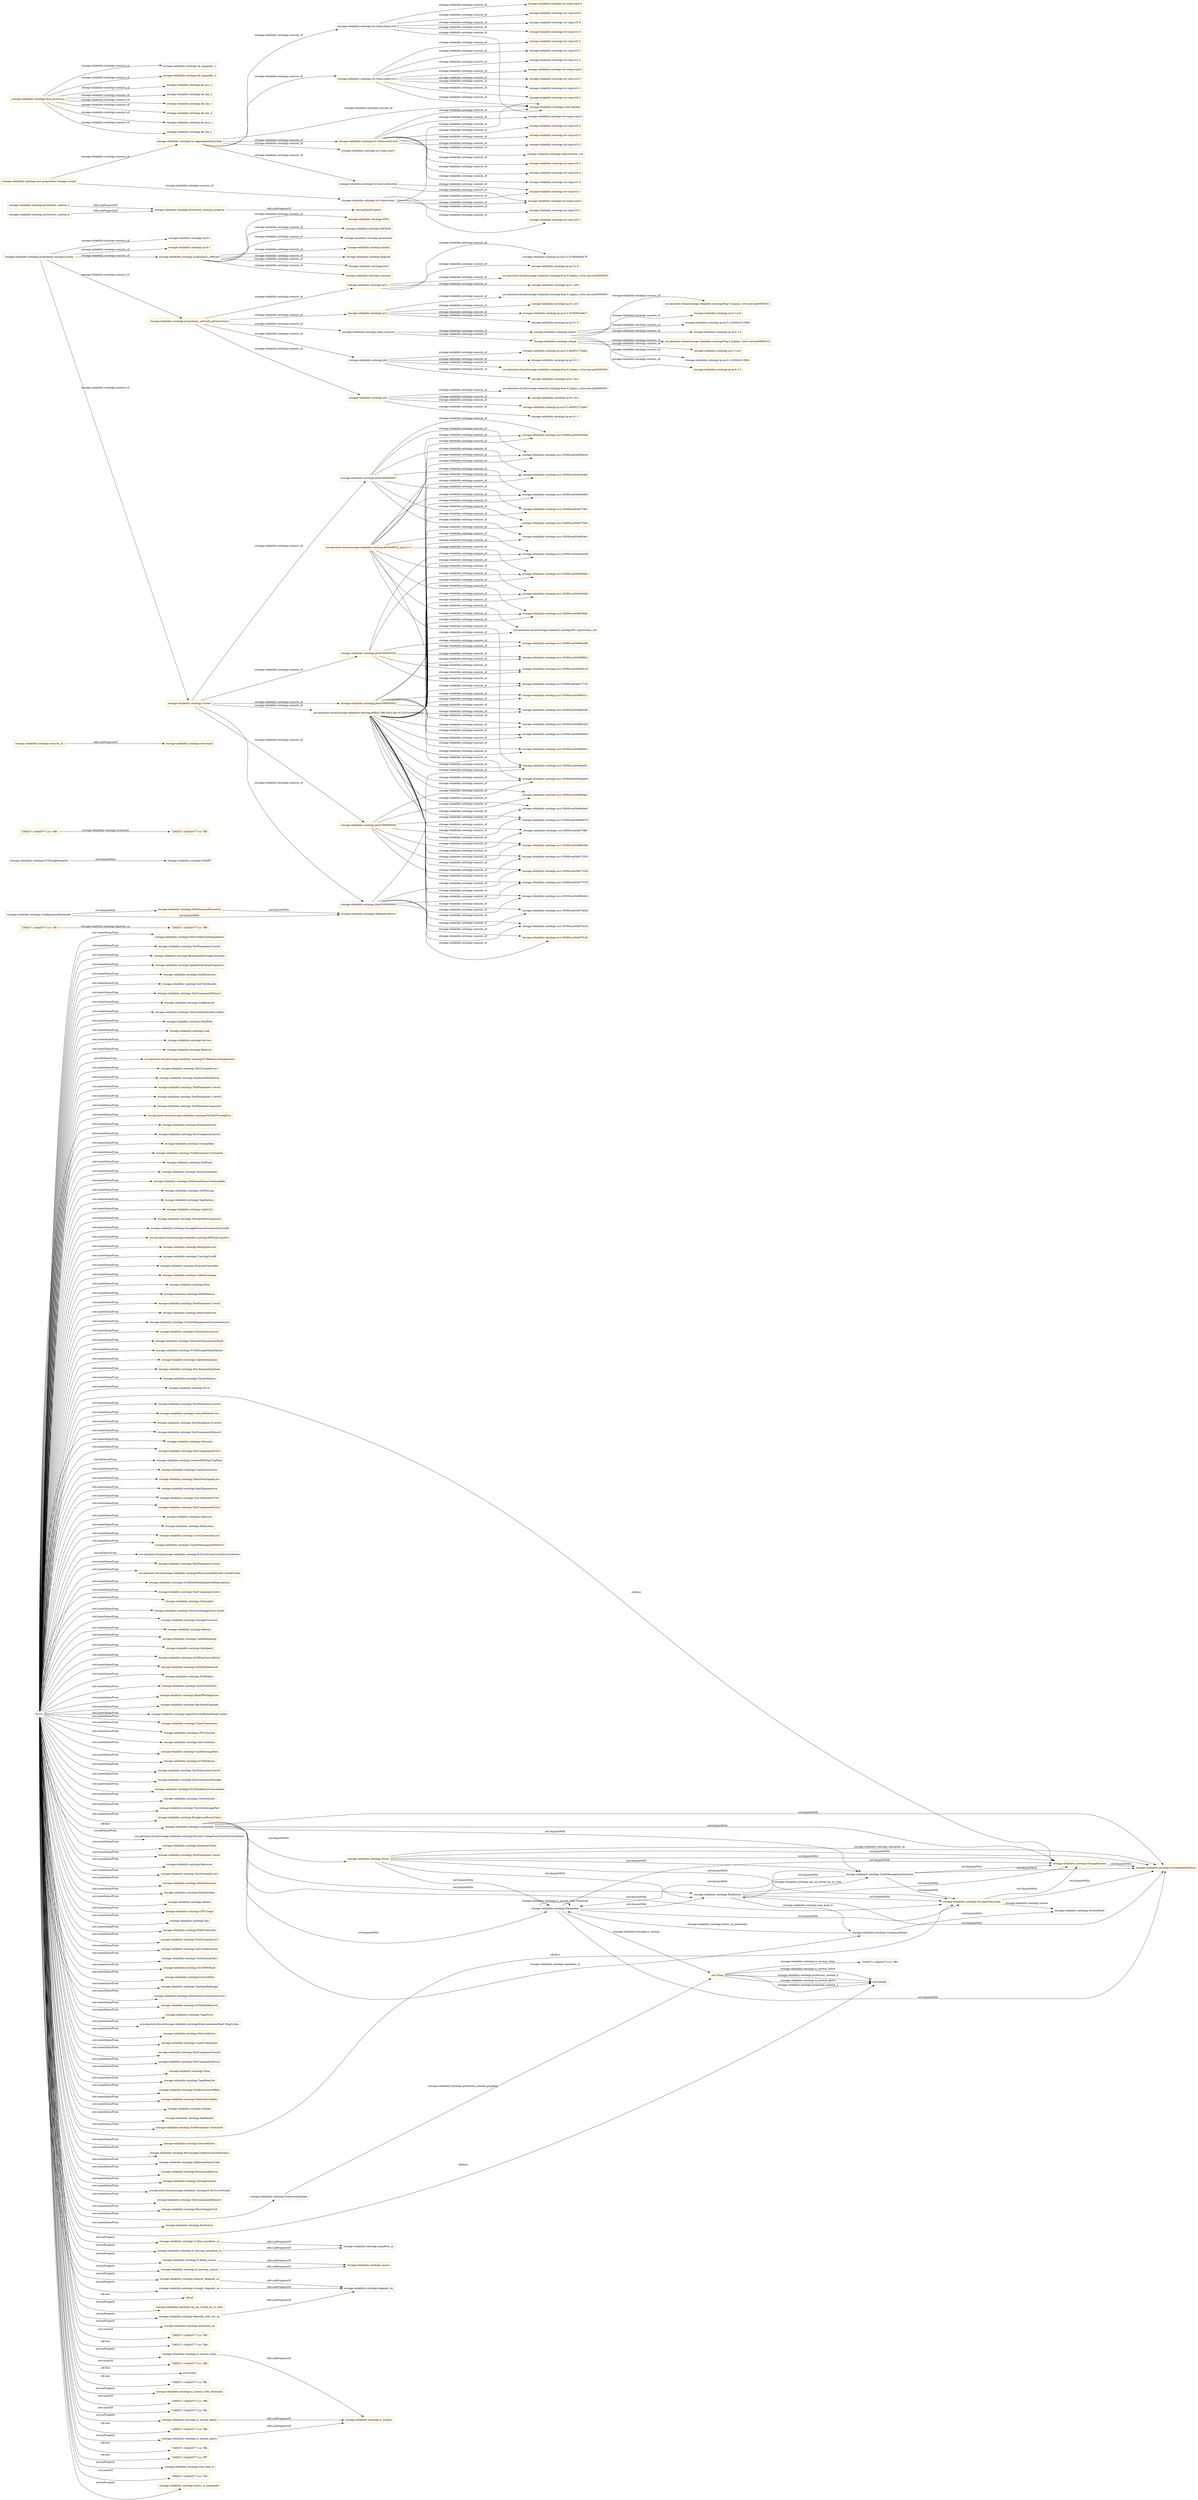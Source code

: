 digraph ar2dtool_diagram { 
rankdir=LR;
size="1501"
node [shape = rectangle, color="orange"]; "storage-reliability-ontology:NetworkDeviceDegradation" "storage-reliability-ontology:TestParameter2-level2" "storage-reliability-ontology:RedundandStorageController" "storage-reliability-ontology:SpindleVibrationFrequency" "storage-reliability-ontology:DiskEnclosure" "storage-reliability-ontology:Self-TestResults" "storage-reliability-ontology:TestComponentFailure1" "storage-reliability-ontology:AckReceived" "storage-reliability-ontology:NetworkInterfaceErrorRate" "storage-reliability-ontology:DataPath" "storage-reliability-ontology:Link" "storage-reliability-ontology:Service" "storage-reliability-ontology:Redriver" "urn:absolute://local/storage-reliability-ontology#1ReferenceTemperature" "storage-reliability-ontology:TestSystemError1" "storage-reliability-ontology:HardwareRAIDArray" "storage-reliability-ontology:TestParameter1-level3" "storage-reliability-ontology:TestParameter11-level3" "storage-reliability-ontology:TestRandomComponent" "729f2071:16da507711e:-7ffc" "urn:absolute://local/storage-reliability-ontology#4TotalTCorAlgProc" "storage-reliability-ontology:EthernetSwitch" "storage-reliability-ontology:TestComponent-level2" "storage-reliability-ontology:StoragePool" "storage-reliability-ontology:SystemFault" "storage-reliability-ontology:TestParameter2-threshold" "storage-reliability-ontology:EndPoint" "storage-reliability-ontology:TestSystemFail2" "storage-reliability-ontology:AdditionalSenseCodeQualifier" "storage-reliability-ontology:SASPhyLog" "storage-reliability-ontology:TapeFailure" "storage-reliability-ontology:PerformanceParameter" "storage-reliability-ontology:LinkIsUp" "storage-reliability-ontology:TestAnotherComponent" "storage-reliability-ontology:StorageProcessorConnectionCutoff" "urn:absolute://local/storage-reliability-ontology#6TotalUncorErr" "storage-reliability-ontology:BackupService" "storage-reliability-ontology:UserAppCutoff" "storage-reliability-ontology:EthernetController" "storage-reliability-ontology:CableExchange" "storage-reliability-ontology:Disk" "storage-reliability-ontology:HDDWearout" "storage-reliability-ontology:TestParameter1-level2" "storage-reliability-ontology:ConfigurationParameter" "storage-reliability-ontology:NetworkDevice" "storage-reliability-ontology:ClusterManagementConnectionLoss" "storage-reliability-ontology:ClusterQuorumLoss" "storage-reliability-ontology:SMART" "storage-reliability-ontology:NetworkTransmissionFault" "storage-reliability-ontology:SCSIStorageMediaFailure" "storage-reliability-ontology:CableAttenuation" "storage-reliability-ontology:Non-RespondingState" "729f2071:16da507711e:-7ff9" "storage-reliability-ontology:ClusterFailure" "storage-reliability-ontology:Error" "storage-reliability-ontology:Component" "storage-reliability-ontology:Parameter" "storage-reliability-ontology:TestParameter2-level3" "storage-reliability-ontology:ControlPathService" "storage-reliability-ontology:TestParameter22-level3" "storage-reliability-ontology:TestComponentFailure2" "storage-reliability-ontology:Network" "storage-reliability-ontology:TestComponentError3" "storage-reliability-ontology:RiskFactor" "storage-reliability-ontology:VendorHDATmpTripPoint" "storage-reliability-ontology:ConnectivityLoss" "storage-reliability-ontology:HeartbeatSignalLoss" "storage-reliability-ontology:MaxTemperature" "storage-reliability-ontology:Non-MediumErrCnt" "storage-reliability-ontology:TestComponentError2" "storage-reliability-ontology:DataLoss" "storage-reliability-ontology:FileSystem" "storage-reliability-ontology:UserConnectionLost" "storage-reliability-ontology:ClusterManagementFailure" "urn:absolute://local/storage-reliability-ontology#3CycleCountOverDeviceLifetime" "storage-reliability-ontology:TestParameter2-level1" "urn:absolute://local/storage-reliability-ontology#6AccumulatedLoad-UnloadCycles" "729f2071:16da507711e:-7ff6" "storage-reliability-ontology:SCSIDiskMediaExpectedDegradation" "storage-reliability-ontology:TestComponent-level1" "storage-reliability-ontology:Vulnurable" "storage-reliability-ontology:TestSystemAggrError-level2" "storage-reliability-ontology:SystemHealthStatus" "storage-reliability-ontology:StorageProcessor" "storage-reliability-ontology:Battery" "storage-reliability-ontology:CableReseating" "storage-reliability-ontology:FanSpeed" "storage-reliability-ontology:SCSIDiskControlError" "storage-reliability-ontology:DataPathNetwork" "storage-reliability-ontology:PCIeFabric" "storage-reliability-ontology:SCSILogParameter" "storage-reliability-ontology:TestSystemFail1" "storage-reliability-ontology:RateOfPackageLoss" "storage-reliability-ontology:HardwareUpgrade" "storage-reliability-ontology:InputNetworkPacketDropCounter" "storage-reliability-ontology:ClientConnection" "storage-reliability-ontology:CPUOverload" "storage-reliability-ontology:ServiceStatus" "storage-reliability-ontology:CacheStoragePool" "storage-reliability-ontology:SCSIDiskLoss" "storage-reliability-ontology:TestSubsystem2-level1" "storage-reliability-ontology:DirectAttachedStorage" "storage-reliability-ontology:SCSIDiskSectorUnavailable" "storage-reliability-ontology:ClusterEntity" "storage-reliability-ontology:TestSystemAggrFail" "storage-reliability-ontology:BackgroundScanStatus" "storage-reliability-ontology:StorageSubsystem" "urn:absolute://local/storage-reliability-ontology#5Load-UnloadCountOverDeviceLifetime" "storage-reliability-ontology:DeadmanTimer" "storage-reliability-ontology:TestParameter1-level1" "storage-reliability-ontology:Resource" "729f2071:16da507711e:-7ff3" "storage-reliability-ontology:TestSystemError3" "storage-reliability-ontology:DiskSubsystem" "storage-reliability-ontology:DASInterface" "storage-reliability-ontology:Health" "storage-reliability-ontology:CPUUsage" "storage-reliability-ontology:Fan" "storage-reliability-ontology:RAIDController" "storage-reliability-ontology:TestSystemError2" "storage-reliability-ontology:NetworkInterface" "storage-reliability-ontology:TestSystemFail3" "storage-reliability-ontology:SCSIPHYFault" "storage-reliability-ontology:ControlPath" "storage-reliability-ontology:TopologyRedesign" "storage-reliability-ontology:IntermittentConnectivityLoss" "storage-reliability-ontology:SCSIDiskWearOut" "storage-reliability-ontology:TapeDrive" "urn:absolute://local/storage-reliability-ontology#4AccumulatedStart-StopCycles" "storage-reliability-ontology:ReliabilityFactor" "storage-reliability-ontology:NetworkDown" "storage-reliability-ontology:CacheComponent" "storage-reliability-ontology:TestComponent-level3" "storage-reliability-ontology:TestComponentError1" "storage-reliability-ontology:Fatal" "storage-reliability-ontology:TapeWearOut" "storage-reliability-ontology:DiskEnclosureOffline" "storage-reliability-ontology:DataVulnurability" "storage-reliability-ontology:Volume" "storage-reliability-ontology:BadHealth" "storage-reliability-ontology:FaultManagementSolution" "storage-reliability-ontology:Event" "storage-reliability-ontology:TestParameter1-threshold" "storage-reliability-ontology:ProtectionScheme" "storage-reliability-ontology:ServiceEntity" "storage-reliability-ontology:PercentageUsedEnduranceIndicator" "storage-reliability-ontology:ComponentFault" "storage-reliability-ontology:AdditionalSenseCode" "storage-reliability-ontology:ProcessingDevice" "storage-reliability-ontology:StorageVolume" "urn:absolute://local/storage-reliability-ontology#1ErrCorwPosDel" "storage-reliability-ontology:TestComponentFailure3" "storage-reliability-ontology:PowerSupplyUnit" "storage-reliability-ontology:StorageSystem" "storage-reliability-ontology:FanFailure" ; /*classes style*/
	"storage-reliability-ontology:if_warning_causes" -> "storage-reliability-ontology:causes" [ label = "rdfs:subPropertyOf" ];
	"storage-reliability-ontology:consists_of" -> "storage-reliability-ontology:structural" [ label = "rdfs:subPropertyOf" ];
	"storage-reliability-ontology:jbod1000000003" -> "storage-reliability-ontology:scsi-35000cca03e98551c" [ label = "storage-reliability-ontology:consists_of" ];
	"storage-reliability-ontology:jbod1000000003" -> "storage-reliability-ontology:scsi-35000cca03e981a20" [ label = "storage-reliability-ontology:consists_of" ];
	"storage-reliability-ontology:jbod1000000003" -> "storage-reliability-ontology:scsi-35000cca03e966c48" [ label = "storage-reliability-ontology:consists_of" ];
	"storage-reliability-ontology:jbod1000000003" -> "storage-reliability-ontology:scsi-35000cca03e966940" [ label = "storage-reliability-ontology:consists_of" ];
	"storage-reliability-ontology:jbod1000000003" -> "storage-reliability-ontology:scsi-35000cca03e96692c" [ label = "storage-reliability-ontology:consists_of" ];
	"storage-reliability-ontology:jbod1000000003" -> "storage-reliability-ontology:scsi-35000cca03e959ef4" [ label = "storage-reliability-ontology:consists_of" ];
	"storage-reliability-ontology:jbod1000000003" -> "storage-reliability-ontology:scsi-35000cca03e94a5d0" [ label = "storage-reliability-ontology:consists_of" ];
	"storage-reliability-ontology:if_warning_manifests_in" -> "storage-reliability-ontology:manifests_in" [ label = "rdfs:subPropertyOf" ];
	"storage-reliability-ontology:rdma_network" -> "storage-reliability-ontology:rdma1" [ label = "storage-reliability-ontology:consists_of" ];
	"storage-reliability-ontology:rdma_network" -> "storage-reliability-ontology:rdma0" [ label = "storage-reliability-ontology:consists_of" ];
	"storage-reliability-ontology:Event" -> "storage-reliability-ontology:SystemHealthStatus" [ label = "owl:disjointWith" ];
	"storage-reliability-ontology:Event" -> "storage-reliability-ontology:StorageSystem" [ label = "owl:disjointWith" ];
	"storage-reliability-ontology:Event" -> "storage-reliability-ontology:StorageSubsystem" [ label = "owl:disjointWith" ];
	"storage-reliability-ontology:Event" -> "storage-reliability-ontology:RiskFactor" [ label = "owl:disjointWith" ];
	"storage-reliability-ontology:Event" -> "storage-reliability-ontology:Parameter" [ label = "owl:disjointWith" ];
	"storage-reliability-ontology:Event" -> "storage-reliability-ontology:FaultManagementSolution" [ label = "owl:disjointWith" ];
	"storage-reliability-ontology:protection_scheme_n" -> "storage-reliability-ontology:protection_scheme_property" [ label = "rdfs:subPropertyOf" ];
	"storage-reliability-ontology:strongly_depends_on" -> "storage-reliability-ontology:depends_on" [ label = "rdfs:subPropertyOf" ];
	"storage-reliability-ontology:is_normal_above" -> "storage-reliability-ontology:is_normal" [ label = "rdfs:subPropertyOf" ];
	"storage-reliability-ontology:Component" -> "storage-reliability-ontology:FaultManagementSolution" [ label = "owl:disjointWith" ];
	"storage-reliability-ontology:Component" -> "storage-reliability-ontology:RiskFactor" [ label = "owl:disjointWith" ];
	"storage-reliability-ontology:Component" -> "storage-reliability-ontology:Event" [ label = "owl:disjointWith" ];
	"storage-reliability-ontology:Component" -> "storage-reliability-ontology:StorageSystem" [ label = "owl:disjointWith" ];
	"storage-reliability-ontology:Component" -> "storage-reliability-ontology:Parameter" [ label = "owl:disjointWith" ];
	"storage-reliability-ontology:Component" -> "storage-reliability-ontology:StorageSubsystem" [ label = "owl:disjointWith" ];
	"storage-reliability-ontology:Component" -> "storage-reliability-ontology:SystemHealthStatus" [ label = "owl:disjointWith" ];
	"storage-reliability-ontology:tst-Subsystem2-lvl1-1" -> "storage-reliability-ontology:tst-cmp-lvl2-3" [ label = "storage-reliability-ontology:consists_of" ];
	"storage-reliability-ontology:tst-Subsystem2-lvl1-1" -> "storage-reliability-ontology:tst-cmp-lvl3-2" [ label = "storage-reliability-ontology:consists_of" ];
	"storage-reliability-ontology:tst-Subsystem2-lvl1-1" -> "storage-reliability-ontology:tst-cmp-lvl1-2" [ label = "storage-reliability-ontology:consists_of" ];
	"storage-reliability-ontology:tst-Subsystem2-lvl1-1" -> "storage-reliability-ontology:tst-comp-rand-3" [ label = "storage-reliability-ontology:consists_of" ];
	"storage-reliability-ontology:tst-Subsystem2-lvl1-1" -> "storage-reliability-ontology:tst-cmp-lvl3-3" [ label = "storage-reliability-ontology:consists_of" ];
	"storage-reliability-ontology:tst-Subsystem2-lvl1-1" -> "storage-reliability-ontology:tst-cmp-lvl1-3" [ label = "storage-reliability-ontology:consists_of" ];
	"storage-reliability-ontology:tst-Subsystem2-lvl1-1" -> "storage-reliability-ontology:smth-random" [ label = "storage-reliability-ontology:consists_of" ];
	"storage-reliability-ontology:tst-Subsystem2-lvl1-1" -> "storage-reliability-ontology:tst-cmp-lvl2-2" [ label = "storage-reliability-ontology:consists_of" ];
	"storage-reliability-ontology:jbod1000000002" -> "storage-reliability-ontology:scsi-35000cca03e98565c" [ label = "storage-reliability-ontology:consists_of" ];
	"storage-reliability-ontology:jbod1000000002" -> "storage-reliability-ontology:scsi-35000cca03e9852b8" [ label = "storage-reliability-ontology:consists_of" ];
	"storage-reliability-ontology:jbod1000000002" -> "storage-reliability-ontology:scsi-35000cca03e983a18" [ label = "storage-reliability-ontology:consists_of" ];
	"storage-reliability-ontology:jbod1000000002" -> "storage-reliability-ontology:scsi-35000cca03e977730" [ label = "storage-reliability-ontology:consists_of" ];
	"storage-reliability-ontology:jbod1000000002" -> "storage-reliability-ontology:scsi-35000cca03e94a5d8" [ label = "storage-reliability-ontology:consists_of" ];
	"storage-reliability-ontology:jbod1000000002" -> "storage-reliability-ontology:scsi-35000cca03e900860" [ label = "storage-reliability-ontology:consists_of" ];
	"storage-reliability-ontology:StorageSystem" -> "storage-reliability-ontology:SystemHealthStatus" [ label = "owl:disjointWith" ];
	"storage-reliability-ontology:if_fatal_manifests_in" -> "storage-reliability-ontology:manifests_in" [ label = "rdfs:subPropertyOf" ];
	"storage-reliability-ontology:majorly_depends_on" -> "storage-reliability-ontology:depends_on" [ label = "rdfs:subPropertyOf" ];
	"storage-reliability-ontology:Parameter" -> "storage-reliability-ontology:SystemHealthStatus" [ label = "owl:disjointWith" ];
	"storage-reliability-ontology:Parameter" -> "storage-reliability-ontology:StorageSystem" [ label = "owl:disjointWith" ];
	"storage-reliability-ontology:Parameter" -> "storage-reliability-ontology:StorageSubsystem" [ label = "owl:disjointWith" ];
	"storage-reliability-ontology:Parameter" -> "storage-reliability-ontology:RiskFactor" [ label = "owl:disjointWith" ];
	"storage-reliability-ontology:StorageSubsystem" -> "storage-reliability-ontology:SystemHealthStatus" [ label = "owl:disjointWith" ];
	"storage-reliability-ontology:StorageSubsystem" -> "storage-reliability-ontology:StorageSystem" [ label = "owl:disjointWith" ];
	"storage-reliability-ontology:p02" -> "urn:absolute://local/storage-reliability-ontology#sp-0-2/qemu_virtio-net-pci0000000f" [ label = "storage-reliability-ontology:consists_of" ];
	"storage-reliability-ontology:p02" -> "storage-reliability-ontology:sp-0-1-ec2" [ label = "storage-reliability-ontology:consists_of" ];
	"storage-reliability-ontology:p02" -> "storage-reliability-ontology:ip-sp-0-2-a6d052732ab4" [ label = "storage-reliability-ontology:consists_of" ];
	"storage-reliability-ontology:p02" -> "storage-reliability-ontology:ip-sp-0-1-2" [ label = "storage-reliability-ontology:consists_of" ];
	"storage-reliability-ontology:jbod1000000001" -> "storage-reliability-ontology:scsi-35000cca03e983abc" [ label = "storage-reliability-ontology:consists_of" ];
	"storage-reliability-ontology:jbod1000000001" -> "storage-reliability-ontology:scsi-35000cca03e9776fc" [ label = "storage-reliability-ontology:consists_of" ];
	"storage-reliability-ontology:jbod1000000001" -> "storage-reliability-ontology:scsi-35000cca03e9776e0" [ label = "storage-reliability-ontology:consists_of" ];
	"storage-reliability-ontology:jbod1000000001" -> "storage-reliability-ontology:scsi-35000cca03e95bb54" [ label = "storage-reliability-ontology:consists_of" ];
	"storage-reliability-ontology:jbod1000000001" -> "storage-reliability-ontology:scsi-35000cca03e94a4f0" [ label = "storage-reliability-ontology:consists_of" ];
	"storage-reliability-ontology:jbod1000000001" -> "storage-reliability-ontology:scsi-35000cca03e938d00" [ label = "storage-reliability-ontology:consists_of" ];
	"storage-reliability-ontology:jbod1000000001" -> "storage-reliability-ontology:scsi-35000cca03e925b94" [ label = "storage-reliability-ontology:consists_of" ];
	"storage-reliability-ontology:depends_with_ecc_on" -> "storage-reliability-ontology:depends_on" [ label = "rdfs:subPropertyOf" ];
	"storage-reliability-ontology:tst-rand-subsystem" -> "storage-reliability-ontology:tst-comp-rand-2" [ label = "storage-reliability-ontology:consists_of" ];
	"storage-reliability-ontology:tst-rand-subsystem" -> "storage-reliability-ontology:tst-cmp-lvl1-1" [ label = "storage-reliability-ontology:consists_of" ];
	"storage-reliability-ontology:rdma1" -> "urn:absolute://local/storage-reliability-ontology#sp-0-2/qemu_virtio-net-pci00000011" [ label = "storage-reliability-ontology:consists_of" ];
	"storage-reliability-ontology:rdma1" -> "storage-reliability-ontology:sp-0-1-ec4" [ label = "storage-reliability-ontology:consists_of" ];
	"storage-reliability-ontology:rdma1" -> "storage-reliability-ontology:ip-sp-0-2-42054c31268d" [ label = "storage-reliability-ontology:consists_of" ];
	"storage-reliability-ontology:rdma1" -> "storage-reliability-ontology:ip-sp-0-1-4" [ label = "storage-reliability-ontology:consists_of" ];
	"storage-reliability-ontology:tst-AggregateSubsystem" -> "storage-reliability-ontology:tst-rand-subsystem" [ label = "storage-reliability-ontology:consists_of" ];
	"storage-reliability-ontology:tst-AggregateSubsystem" -> "storage-reliability-ontology:tst-comp-rand-1" [ label = "storage-reliability-ontology:consists_of" ];
	"storage-reliability-ontology:tst-AggregateSubsystem" -> "storage-reliability-ontology:tst-Subsystem2-lvl2" [ label = "storage-reliability-ontology:consists_of" ];
	"storage-reliability-ontology:tst-AggregateSubsystem" -> "storage-reliability-ontology:tst-Subsystem2-lvl1-2" [ label = "storage-reliability-ontology:consists_of" ];
	"storage-reliability-ontology:tst-AggregateSubsystem" -> "storage-reliability-ontology:tst-Subsystem2-lvl1-1" [ label = "storage-reliability-ontology:consists_of" ];
	"storage-reliability-ontology:tst-AggregateSubsystem" -> "storage-reliability-ontology:smth-random" [ label = "storage-reliability-ontology:consists_of" ];
	"storage-reliability-ontology:tst-Subsystem1" -> "storage-reliability-ontology:tst-comp-rand-2" [ label = "storage-reliability-ontology:consists_of" ];
	"storage-reliability-ontology:tst-Subsystem1" -> "storage-reliability-ontology:tst-cmp-lvl3-1" [ label = "storage-reliability-ontology:consists_of" ];
	"storage-reliability-ontology:tst-Subsystem1" -> "storage-reliability-ontology:tst-cmp-lvl2-1" [ label = "storage-reliability-ontology:consists_of" ];
	"storage-reliability-ontology:tst-Subsystem1" -> "storage-reliability-ontology:tst-cmp-lvl1-1" [ label = "storage-reliability-ontology:consists_of" ];
	"storage-reliability-ontology:tst-Subsystem1" -> "storage-reliability-ontology:smth-random" [ label = "storage-reliability-ontology:consists_of" ];
	"storage-reliability-ontology:p01" -> "urn:absolute://local/storage-reliability-ontology#sp-0-2/qemu_virtio-net-pci00000001" [ label = "storage-reliability-ontology:consists_of" ];
	"storage-reliability-ontology:p01" -> "storage-reliability-ontology:sp-0-1-ec1" [ label = "storage-reliability-ontology:consists_of" ];
	"storage-reliability-ontology:p01" -> "storage-reliability-ontology:ip-sp-0-2-a6d052732ab3" [ label = "storage-reliability-ontology:consists_of" ];
	"storage-reliability-ontology:p01" -> "storage-reliability-ontology:ip-sp-0-1-1" [ label = "storage-reliability-ontology:consists_of" ];
	"storage-reliability-ontology:SCSILogParameter" -> "storage-reliability-ontology:SMART" [ label = "owl:disjointWith" ];
	"storage-reliability-ontology:PerformanceParameter" -> "storage-reliability-ontology:ReliabilityFactor" [ label = "owl:disjointWith" ];
	"storage-reliability-ontology:RiskFactor" -> "storage-reliability-ontology:SystemHealthStatus" [ label = "owl:disjointWith" ];
	"storage-reliability-ontology:RiskFactor" -> "storage-reliability-ontology:StorageSystem" [ label = "owl:disjointWith" ];
	"storage-reliability-ontology:RiskFactor" -> "storage-reliability-ontology:StorageSubsystem" [ label = "owl:disjointWith" ];
	"NULL" -> "storage-reliability-ontology:TestAnotherComponent" [ label = "owl:someValuesFrom" ];
	"NULL" -> "storage-reliability-ontology:ClusterManagementFailure" [ label = "owl:someValuesFrom" ];
	"NULL" -> "urn:absolute://local/storage-reliability-ontology#4AccumulatedStart-StopCycles" [ label = "owl:someValuesFrom" ];
	"NULL" -> "urn:absolute://local/storage-reliability-ontology#1ReferenceTemperature" [ label = "owl:allValuesFrom" ];
	"NULL" -> "storage-reliability-ontology:Non-MediumErrCnt" [ label = "owl:someValuesFrom" ];
	"NULL" -> "storage-reliability-ontology:Service" [ label = "owl:someValuesFrom" ];
	"NULL" -> "rdf:nil" [ label = "rdf:rest" ];
	"NULL" -> "storage-reliability-ontology:TapeFailure" [ label = "owl:someValuesFrom" ];
	"NULL" -> "storage-reliability-ontology:ServiceStatus" [ label = "owl:someValuesFrom" ];
	"NULL" -> "storage-reliability-ontology:NetworkDeviceDegradation" [ label = "owl:someValuesFrom" ];
	"NULL" -> "storage-reliability-ontology:TestSystemError3" [ label = "owl:someValuesFrom" ];
	"NULL" -> "storage-reliability-ontology:FileSystem" [ label = "owl:someValuesFrom" ];
	"NULL" -> "storage-reliability-ontology:SCSIDiskWearOut" [ label = "owl:someValuesFrom" ];
	"NULL" -> "storage-reliability-ontology:can_be_solved_by_or_with" [ label = "owl:onProperty" ];
	"NULL" -> "storage-reliability-ontology:TestParameter1-level1" [ label = "owl:someValuesFrom" ];
	"NULL" -> "storage-reliability-ontology:is_normal_above" [ label = "owl:onProperty" ];
	"NULL" -> "storage-reliability-ontology:strongly_depends_on" [ label = "owl:onProperty" ];
	"NULL" -> "storage-reliability-ontology:RateOfPackageLoss" [ label = "owl:someValuesFrom" ];
	"NULL" -> "storage-reliability-ontology:TestComponentFailure3" [ label = "owl:someValuesFrom" ];
	"NULL" -> "storage-reliability-ontology:TapeWearOut" [ label = "owl:someValuesFrom" ];
	"NULL" -> "storage-reliability-ontology:TestParameter1-threshold" [ label = "owl:someValuesFrom" ];
	"NULL" -> "storage-reliability-ontology:TopologyRedesign" [ label = "owl:someValuesFrom" ];
	"NULL" -> "storage-reliability-ontology:FanSpeed" [ label = "owl:someValuesFrom" ];
	"NULL" -> "storage-reliability-ontology:DataPath" [ label = "owl:someValuesFrom" ];
	"NULL" -> "storage-reliability-ontology:DataVulnurability" [ label = "owl:someValuesFrom" ];
	"NULL" -> "storage-reliability-ontology:CPUOverload" [ label = "owl:someValuesFrom" ];
	"NULL" -> "storage-reliability-ontology:ClusterManagementConnectionLoss" [ label = "owl:someValuesFrom" ];
	"NULL" -> "storage-reliability-ontology:StorageProcessorConnectionCutoff" [ label = "owl:someValuesFrom" ];
	"NULL" -> "storage-reliability-ontology:StorageProcessor" [ label = "owl:someValuesFrom" ];
	"NULL" -> "storage-reliability-ontology:EthernetSwitch" [ label = "owl:someValuesFrom" ];
	"NULL" -> "storage-reliability-ontology:ProtectionScheme" [ label = "owl:someValuesFrom" ];
	"NULL" -> "storage-reliability-ontology:Volume" [ label = "owl:someValuesFrom" ];
	"NULL" -> "storage-reliability-ontology:TestParameter1-level3" [ label = "owl:someValuesFrom" ];
	"NULL" -> "storage-reliability-ontology:CPUUsage" [ label = "owl:someValuesFrom" ];
	"NULL" -> "storage-reliability-ontology:TestComponentError2" [ label = "owl:someValuesFrom" ];
	"NULL" -> "storage-reliability-ontology:Resource" [ label = "owl:someValuesFrom" ];
	"NULL" -> "storage-reliability-ontology:Disk" [ label = "owl:someValuesFrom" ];
	"NULL" -> "storage-reliability-ontology:is_normal_below" [ label = "owl:onProperty" ];
	"NULL" -> "storage-reliability-ontology:Self-TestResults" [ label = "owl:someValuesFrom" ];
	"NULL" -> "storage-reliability-ontology:Fan" [ label = "owl:someValuesFrom" ];
	"NULL" -> "storage-reliability-ontology:CableExchange" [ label = "owl:someValuesFrom" ];
	"NULL" -> "storage-reliability-ontology:Component" [ label = "rdf:first" ];
	"NULL" -> "storage-reliability-ontology:ControlPath" [ label = "owl:someValuesFrom" ];
	"NULL" -> "storage-reliability-ontology:interprets_as" [ label = "owl:onProperty" ];
	"NULL" -> "storage-reliability-ontology:DeadmanTimer" [ label = "owl:someValuesFrom" ];
	"NULL" -> "729f2071:16da507711e:-7ff5" [ label = "owl:unionOf" ];
	"NULL" -> "storage-reliability-ontology:ControlPathService" [ label = "owl:someValuesFrom" ];
	"NULL" -> "storage-reliability-ontology:TestComponent-level2" [ label = "owl:someValuesFrom" ];
	"NULL" -> "storage-reliability-ontology:SCSIDiskLoss" [ label = "owl:someValuesFrom" ];
	"NULL" -> "729f2071:16da507711e:-7fee" [ label = "rdf:rest" ];
	"NULL" -> "storage-reliability-ontology:NetworkTransmissionFault" [ label = "owl:someValuesFrom" ];
	"NULL" -> "storage-reliability-ontology:CableAttenuation" [ label = "owl:someValuesFrom" ];
	"NULL" -> "storage-reliability-ontology:ServiceEntity" [ label = "owl:someValuesFrom" ];
	"NULL" -> "urn:absolute://local/storage-reliability-ontology#4TotalTCorAlgProc" [ label = "owl:someValuesFrom" ];
	"NULL" -> "storage-reliability-ontology:ProcessingDevice" [ label = "owl:someValuesFrom" ];
	"NULL" -> "storage-reliability-ontology:ClusterQuorumLoss" [ label = "owl:someValuesFrom" ];
	"NULL" -> "storage-reliability-ontology:TestSystemError2" [ label = "owl:someValuesFrom" ];
	"NULL" -> "storage-reliability-ontology:HDDWearout" [ label = "owl:someValuesFrom" ];
	"NULL" -> "storage-reliability-ontology:ConnectivityLoss" [ label = "owl:someValuesFrom" ];
	"NULL" -> "storage-reliability-ontology:if_warning_causes" [ label = "owl:onProperty" ];
	"NULL" -> "storage-reliability-ontology:NetworkDevice" [ label = "owl:someValuesFrom" ];
	"NULL" -> "storage-reliability-ontology:if_fatal_manifests_in" [ label = "owl:onProperty" ];
	"NULL" -> "storage-reliability-ontology:ClientConnection" [ label = "owl:someValuesFrom" ];
	"NULL" -> "storage-reliability-ontology:PCIeFabric" [ label = "owl:someValuesFrom" ];
	"NULL" -> "storage-reliability-ontology:TestParameter22-level3" [ label = "owl:someValuesFrom" ];
	"NULL" -> "storage-reliability-ontology:MaxTemperature" [ label = "owl:someValuesFrom" ];
	"NULL" -> "storage-reliability-ontology:Fatal" [ label = "owl:someValuesFrom" ];
	"NULL" -> "storage-reliability-ontology:BackgroundScanStatus" [ label = "owl:someValuesFrom" ];
	"NULL" -> "storage-reliability-ontology:Redriver" [ label = "owl:someValuesFrom" ];
	"NULL" -> "storage-reliability-ontology:PercentageUsedEnduranceIndicator" [ label = "owl:someValuesFrom" ];
	"NULL" -> "storage-reliability-ontology:if_failed_causes" [ label = "owl:onProperty" ];
	"NULL" -> "storage-reliability-ontology:TestComponent-level1" [ label = "owl:someValuesFrom" ];
	"NULL" -> "storage-reliability-ontology:HeartbeatSignalLoss" [ label = "owl:someValuesFrom" ];
	"NULL" -> "729f2071:16da507711e:-7ffb" [ label = "owl:unionOf" ];
	"NULL" -> "storage-reliability-ontology:UserAppCutoff" [ label = "owl:someValuesFrom" ];
	"NULL" -> "storage-reliability-ontology:TestSystemFail1" [ label = "owl:someValuesFrom" ];
	"NULL" -> "storage-reliability-ontology:Non-RespondingState" [ label = "owl:someValuesFrom" ];
	"NULL" -> "storage-reliability-ontology:TestComponentError1" [ label = "owl:someValuesFrom" ];
	"NULL" -> "storage-reliability-ontology:EndPoint" [ label = "owl:someValuesFrom" ];
	"NULL" -> "storage-reliability-ontology:UserConnectionLost" [ label = "owl:someValuesFrom" ];
	"NULL" -> "storage-reliability-ontology:StorageSubsystem" [ label = "rdf:first" ];
	"NULL" -> "storage-reliability-ontology:TestParameter11-level3" [ label = "owl:someValuesFrom" ];
	"NULL" -> "xsd:string" [ label = "rdf:first" ];
	"NULL" -> "729f2071:16da507711e:-7ff1" [ label = "rdf:rest" ];
	"NULL" -> "storage-reliability-ontology:ClusterEntity" [ label = "owl:someValuesFrom" ];
	"NULL" -> "storage-reliability-ontology:TestParameter2-level1" [ label = "owl:someValuesFrom" ];
	"NULL" -> "storage-reliability-ontology:IntermittentConnectivityLoss" [ label = "owl:someValuesFrom" ];
	"NULL" -> "storage-reliability-ontology:TestParameter1-level2" [ label = "owl:someValuesFrom" ];
	"NULL" -> "storage-reliability-ontology:is_normal_with_threshold" [ label = "owl:onProperty" ];
	"NULL" -> "storage-reliability-ontology:CableReseating" [ label = "owl:someValuesFrom" ];
	"NULL" -> "729f2071:16da507711e:-7ff8" [ label = "owl:unionOf" ];
	"NULL" -> "storage-reliability-ontology:TestSystemError1" [ label = "owl:someValuesFrom" ];
	"NULL" -> "storage-reliability-ontology:TestSystemAggrError-level2" [ label = "owl:someValuesFrom" ];
	"NULL" -> "storage-reliability-ontology:EthernetController" [ label = "owl:someValuesFrom" ];
	"NULL" -> "storage-reliability-ontology:CacheComponent" [ label = "owl:someValuesFrom" ];
	"NULL" -> "storage-reliability-ontology:Vulnurable" [ label = "owl:someValuesFrom" ];
	"NULL" -> "729f2071:16da507711e:-7ff2" [ label = "owl:unionOf" ];
	"NULL" -> "storage-reliability-ontology:StoragePool" [ label = "owl:someValuesFrom" ];
	"NULL" -> "urn:absolute://local/storage-reliability-ontology#5Load-UnloadCountOverDeviceLifetime" [ label = "owl:allValuesFrom" ];
	"NULL" -> "storage-reliability-ontology:TapeDrive" [ label = "owl:someValuesFrom" ];
	"NULL" -> "storage-reliability-ontology:NetworkInterface" [ label = "owl:someValuesFrom" ];
	"NULL" -> "urn:absolute://local/storage-reliability-ontology#6TotalUncorErr" [ label = "owl:someValuesFrom" ];
	"NULL" -> "storage-reliability-ontology:TestParameter2-threshold" [ label = "owl:someValuesFrom" ];
	"NULL" -> "storage-reliability-ontology:DataPathNetwork" [ label = "owl:someValuesFrom" ];
	"NULL" -> "storage-reliability-ontology:ClusterFailure" [ label = "owl:someValuesFrom" ];
	"NULL" -> "storage-reliability-ontology:DiskSubsystem" [ label = "owl:someValuesFrom" ];
	"NULL" -> "storage-reliability-ontology:if_warning_manifests_in" [ label = "owl:onProperty" ];
	"NULL" -> "storage-reliability-ontology:SCSIPHYFault" [ label = "owl:someValuesFrom" ];
	"NULL" -> "storage-reliability-ontology:NetworkDown" [ label = "owl:someValuesFrom" ];
	"NULL" -> "storage-reliability-ontology:TestSystemFail3" [ label = "owl:someValuesFrom" ];
	"NULL" -> "storage-reliability-ontology:NetworkInterfaceErrorRate" [ label = "owl:someValuesFrom" ];
	"NULL" -> "storage-reliability-ontology:Battery" [ label = "owl:someValuesFrom" ];
	"NULL" -> "storage-reliability-ontology:TestComponentFailure1" [ label = "owl:someValuesFrom" ];
	"NULL" -> "storage-reliability-ontology:PowerSupplyUnit" [ label = "owl:someValuesFrom" ];
	"NULL" -> "storage-reliability-ontology:FanFailure" [ label = "owl:someValuesFrom" ];
	"NULL" -> "xsd:integer" [ label = "rdf:first" ];
	"NULL" -> "storage-reliability-ontology:AdditionalSenseCode" [ label = "owl:someValuesFrom" ];
	"NULL" -> "storage-reliability-ontology:depends_with_ecc_on" [ label = "owl:onProperty" ];
	"NULL" -> "storage-reliability-ontology:SCSIStorageMediaFailure" [ label = "owl:someValuesFrom" ];
	"NULL" -> "storage-reliability-ontology:RedundandStorageController" [ label = "owl:someValuesFrom" ];
	"NULL" -> "storage-reliability-ontology:TestComponentFailure2" [ label = "owl:someValuesFrom" ];
	"NULL" -> "storage-reliability-ontology:HardwareRAIDArray" [ label = "owl:someValuesFrom" ];
	"NULL" -> "storage-reliability-ontology:TestComponent-level3" [ label = "owl:someValuesFrom" ];
	"NULL" -> "storage-reliability-ontology:AdditionalSenseCodeQualifier" [ label = "owl:someValuesFrom" ];
	"NULL" -> "storage-reliability-ontology:SCSIDiskMediaExpectedDegradation" [ label = "owl:someValuesFrom" ];
	"NULL" -> "storage-reliability-ontology:Network" [ label = "owl:someValuesFrom" ];
	"NULL" -> "storage-reliability-ontology:Health" [ label = "owl:someValuesFrom" ];
	"NULL" -> "storage-reliability-ontology:SCSIDiskControlError" [ label = "owl:someValuesFrom" ];
	"NULL" -> "storage-reliability-ontology:TestSystemAggrFail" [ label = "owl:someValuesFrom" ];
	"NULL" -> "729f2071:16da507711e:-7ff4" [ label = "rdf:rest" ];
	"NULL" -> "storage-reliability-ontology:SpindleVibrationFrequency" [ label = "owl:someValuesFrom" ];
	"NULL" -> "storage-reliability-ontology:SCSIDiskSectorUnavailable" [ label = "owl:someValuesFrom" ];
	"NULL" -> "storage-reliability-ontology:majorly_depends_on" [ label = "owl:onProperty" ];
	"NULL" -> "storage-reliability-ontology:DiskEnclosureOffline" [ label = "owl:someValuesFrom" ];
	"NULL" -> "urn:absolute://local/storage-reliability-ontology#3CycleCountOverDeviceLifetime" [ label = "owl:allValuesFrom" ];
	"NULL" -> "urn:absolute://local/storage-reliability-ontology#1ErrCorwPosDel" [ label = "owl:someValuesFrom" ];
	"NULL" -> "storage-reliability-ontology:DataLoss" [ label = "owl:someValuesFrom" ];
	"NULL" -> "storage-reliability-ontology:is_normal_when" [ label = "owl:onProperty" ];
	"NULL" -> "storage-reliability-ontology:LinkIsUp" [ label = "owl:someValuesFrom" ];
	"NULL" -> "storage-reliability-ontology:CacheStoragePool" [ label = "owl:someValuesFrom" ];
	"NULL" -> "storage-reliability-ontology:HardwareUpgrade" [ label = "owl:someValuesFrom" ];
	"NULL" -> "storage-reliability-ontology:DiskEnclosure" [ label = "owl:someValuesFrom" ];
	"NULL" -> "storage-reliability-ontology:RAIDController" [ label = "owl:someValuesFrom" ];
	"NULL" -> "storage-reliability-ontology:TestSystemFail2" [ label = "owl:someValuesFrom" ];
	"NULL" -> "storage-reliability-ontology:TestRandomComponent" [ label = "owl:someValuesFrom" ];
	"NULL" -> "storage-reliability-ontology:SASPhyLog" [ label = "owl:someValuesFrom" ];
	"NULL" -> "storage-reliability-ontology:BadHealth" [ label = "owl:someValuesFrom" ];
	"NULL" -> "storage-reliability-ontology:DASInterface" [ label = "owl:someValuesFrom" ];
	"NULL" -> "storage-reliability-ontology:VendorHDATmpTripPoint" [ label = "owl:allValuesFrom" ];
	"NULL" -> "729f2071:16da507711e:-7ffa" [ label = "rdf:rest" ];
	"NULL" -> "storage-reliability-ontology:InputNetworkPacketDropCounter" [ label = "owl:someValuesFrom" ];
	"NULL" -> "729f2071:16da507711e:-7ff7" [ label = "rdf:rest" ];
	"NULL" -> "storage-reliability-ontology:TestSubsystem2-level1" [ label = "owl:someValuesFrom" ];
	"NULL" -> "urn:absolute://local/storage-reliability-ontology#6AccumulatedLoad-UnloadCycles" [ label = "owl:someValuesFrom" ];
	"NULL" -> "storage-reliability-ontology:Error" [ label = "owl:someValuesFrom" ];
	"NULL" -> "storage-reliability-ontology:may_lead_to" [ label = "owl:onProperty" ];
	"NULL" -> "storage-reliability-ontology:BackupService" [ label = "owl:someValuesFrom" ];
	"NULL" -> "729f2071:16da507711e:-7fef" [ label = "owl:unionOf" ];
	"NULL" -> "storage-reliability-ontology:StorageSystem" [ label = "rdf:first" ];
	"NULL" -> "storage-reliability-ontology:StorageVolume" [ label = "owl:someValuesFrom" ];
	"NULL" -> "storage-reliability-ontology:TestParameter2-level2" [ label = "owl:someValuesFrom" ];
	"NULL" -> "storage-reliability-ontology:AckReceived" [ label = "owl:someValuesFrom" ];
	"NULL" -> "storage-reliability-ontology:shows_in_parameter" [ label = "owl:onProperty" ];
	"NULL" -> "storage-reliability-ontology:DirectAttachedStorage" [ label = "owl:someValuesFrom" ];
	"NULL" -> "storage-reliability-ontology:TestParameter2-level3" [ label = "owl:someValuesFrom" ];
	"NULL" -> "storage-reliability-ontology:TestComponentError3" [ label = "owl:someValuesFrom" ];
	"NULL" -> "storage-reliability-ontology:Link" [ label = "owl:someValuesFrom" ];
	"storage-reliability-ontology:ComponentFault" -> "storage-reliability-ontology:SystemFault" [ label = "owl:disjointWith" ];
	"storage-reliability-ontology:protection_scheme_k" -> "storage-reliability-ontology:protection_scheme_property" [ label = "rdfs:subPropertyOf" ];
	"storage-reliability-ontology:proprietary-storage-system" -> "storage-reliability-ontology:sp-0-2" [ label = "storage-reliability-ontology:consists_of" ];
	"storage-reliability-ontology:proprietary-storage-system" -> "storage-reliability-ontology:sp-0-1" [ label = "storage-reliability-ontology:consists_of" ];
	"storage-reliability-ontology:proprietary-storage-system" -> "storage-reliability-ontology:proprietary_software" [ label = "storage-reliability-ontology:consists_of" ];
	"storage-reliability-ontology:proprietary-storage-system" -> "storage-reliability-ontology:proprietary_network_infrastructure" [ label = "storage-reliability-ontology:consists_of" ];
	"storage-reliability-ontology:proprietary-storage-system" -> "storage-reliability-ontology:cluster" [ label = "storage-reliability-ontology:consists_of" ];
	"storage-reliability-ontology:jbod1000000005" -> "storage-reliability-ontology:scsi-35000cca03e983d24" [ label = "storage-reliability-ontology:consists_of" ];
	"storage-reliability-ontology:jbod1000000005" -> "storage-reliability-ontology:scsi-35000cca03e978228" [ label = "storage-reliability-ontology:consists_of" ];
	"storage-reliability-ontology:jbod1000000005" -> "storage-reliability-ontology:scsi-35000cca03e977678" [ label = "storage-reliability-ontology:consists_of" ];
	"storage-reliability-ontology:jbod1000000005" -> "storage-reliability-ontology:scsi-35000cca03e975c30" [ label = "storage-reliability-ontology:consists_of" ];
	"storage-reliability-ontology:jbod1000000005" -> "storage-reliability-ontology:scsi-35000cca03e975c28" [ label = "storage-reliability-ontology:consists_of" ];
	"storage-reliability-ontology:jbod1000000005" -> "storage-reliability-ontology:scsi-35000cca03e973164" [ label = "storage-reliability-ontology:consists_of" ];
	"storage-reliability-ontology:jbod1000000005" -> "storage-reliability-ontology:scsi-35000cca03e94af5c" [ label = "storage-reliability-ontology:consists_of" ];
	"storage-reliability-ontology:rdma0" -> "urn:absolute://local/storage-reliability-ontology#sp-0-2/qemu_virtio-net-pci00000010" [ label = "storage-reliability-ontology:consists_of" ];
	"storage-reliability-ontology:rdma0" -> "storage-reliability-ontology:sp-0-1-ec3" [ label = "storage-reliability-ontology:consists_of" ];
	"storage-reliability-ontology:rdma0" -> "storage-reliability-ontology:ip-sp-0-2-42054c31268c" [ label = "storage-reliability-ontology:consists_of" ];
	"storage-reliability-ontology:rdma0" -> "storage-reliability-ontology:ip-sp-0-1-3" [ label = "storage-reliability-ontology:consists_of" ];
	"storage-reliability-ontology:proprietary_software" -> "storage-reliability-ontology:pacemaker" [ label = "storage-reliability-ontology:consists_of" ];
	"storage-reliability-ontology:proprietary_software" -> "storage-reliability-ontology:health" [ label = "storage-reliability-ontology:consists_of" ];
	"storage-reliability-ontology:proprietary_software" -> "storage-reliability-ontology:failpred" [ label = "storage-reliability-ontology:consists_of" ];
	"storage-reliability-ontology:proprietary_software" -> "storage-reliability-ontology:etcd" [ label = "storage-reliability-ontology:consists_of" ];
	"storage-reliability-ontology:proprietary_software" -> "storage-reliability-ontology:corosync" [ label = "storage-reliability-ontology:consists_of" ];
	"storage-reliability-ontology:proprietary_software" -> "storage-reliability-ontology:SPM" [ label = "storage-reliability-ontology:consists_of" ];
	"storage-reliability-ontology:proprietary_software" -> "storage-reliability-ontology:HWMGR" [ label = "storage-reliability-ontology:consists_of" ];
	"storage-reliability-ontology:priv_r" -> "urn:absolute://local/storage-reliability-ontology#sp-0-2/qemu_virtio-net-pci00000006" [ label = "storage-reliability-ontology:consists_of" ];
	"storage-reliability-ontology:priv_r" -> "storage-reliability-ontology:sp-0-1-ec6" [ label = "storage-reliability-ontology:consists_of" ];
	"storage-reliability-ontology:priv_r" -> "storage-reliability-ontology:ip-sp-0-2-525400a60478" [ label = "storage-reliability-ontology:consists_of" ];
	"storage-reliability-ontology:priv_r" -> "storage-reliability-ontology:ip-sp-0-1-6" [ label = "storage-reliability-ontology:consists_of" ];
	"storage-reliability-ontology:priv_l" -> "urn:absolute://local/storage-reliability-ontology#sp-0-2/qemu_virtio-net-pci00000005" [ label = "storage-reliability-ontology:consists_of" ];
	"storage-reliability-ontology:priv_l" -> "storage-reliability-ontology:sp-0-1-ec5" [ label = "storage-reliability-ontology:consists_of" ];
	"storage-reliability-ontology:priv_l" -> "storage-reliability-ontology:ip-sp-0-2-52540034ebc7" [ label = "storage-reliability-ontology:consists_of" ];
	"storage-reliability-ontology:priv_l" -> "storage-reliability-ontology:ip-sp-0-1-5" [ label = "storage-reliability-ontology:consists_of" ];
	"storage-reliability-ontology:tst-Subsystem2-lvl2" -> "storage-reliability-ontology:tst-cmp-lvl1-4" [ label = "storage-reliability-ontology:consists_of" ];
	"storage-reliability-ontology:tst-Subsystem2-lvl2" -> "storage-reliability-ontology:tst-comp-rand-5" [ label = "storage-reliability-ontology:consists_of" ];
	"storage-reliability-ontology:tst-Subsystem2-lvl2" -> "storage-reliability-ontology:tst-cmp-lvl2-4" [ label = "storage-reliability-ontology:consists_of" ];
	"storage-reliability-ontology:tst-Subsystem2-lvl2" -> "storage-reliability-ontology:smth-random" [ label = "storage-reliability-ontology:consists_of" ];
	"storage-reliability-ontology:tst-Subsystem2-lvl2" -> "storage-reliability-ontology:tst-cmp-lvl2-5" [ label = "storage-reliability-ontology:consists_of" ];
	"storage-reliability-ontology:tst-Subsystem2-lvl2" -> "storage-reliability-ontology:tst-cmp-lvl1-5" [ label = "storage-reliability-ontology:consists_of" ];
	"storage-reliability-ontology:tst-Subsystem2-lvl2" -> "storage-reliability-ontology:tstprotection_sch" [ label = "storage-reliability-ontology:consists_of" ];
	"storage-reliability-ontology:tst-Subsystem2-lvl2" -> "storage-reliability-ontology:tst-cmp-lvl3-5" [ label = "storage-reliability-ontology:consists_of" ];
	"storage-reliability-ontology:tst-Subsystem2-lvl2" -> "storage-reliability-ontology:tst-cmp-lvl3-4" [ label = "storage-reliability-ontology:consists_of" ];
	"storage-reliability-ontology:ConfigurationParameter" -> "storage-reliability-ontology:ReliabilityFactor" [ label = "owl:disjointWith" ];
	"storage-reliability-ontology:ConfigurationParameter" -> "storage-reliability-ontology:PerformanceParameter" [ label = "owl:disjointWith" ];
	"storage-reliability-ontology:test-proprietary-storage-system" -> "storage-reliability-ontology:tst-Subsystem1" [ label = "storage-reliability-ontology:consists_of" ];
	"storage-reliability-ontology:test-proprietary-storage-system" -> "storage-reliability-ontology:tst-AggregateSubsystem" [ label = "storage-reliability-ontology:consists_of" ];
	"storage-reliability-ontology:disk_enclosure_1" -> "storage-reliability-ontology:de_expander_1" [ label = "storage-reliability-ontology:consists_of" ];
	"storage-reliability-ontology:disk_enclosure_1" -> "storage-reliability-ontology:de_expander_2" [ label = "storage-reliability-ontology:consists_of" ];
	"storage-reliability-ontology:disk_enclosure_1" -> "storage-reliability-ontology:de_psu_2" [ label = "storage-reliability-ontology:consists_of" ];
	"storage-reliability-ontology:disk_enclosure_1" -> "storage-reliability-ontology:de_fan_3" [ label = "storage-reliability-ontology:consists_of" ];
	"storage-reliability-ontology:disk_enclosure_1" -> "storage-reliability-ontology:de_fan_1" [ label = "storage-reliability-ontology:consists_of" ];
	"storage-reliability-ontology:disk_enclosure_1" -> "storage-reliability-ontology:de_fan_4" [ label = "storage-reliability-ontology:consists_of" ];
	"storage-reliability-ontology:disk_enclosure_1" -> "storage-reliability-ontology:de_psu_1" [ label = "storage-reliability-ontology:consists_of" ];
	"storage-reliability-ontology:disk_enclosure_1" -> "storage-reliability-ontology:de_fan_2" [ label = "storage-reliability-ontology:consists_of" ];
	"storage-reliability-ontology:proprietary_network_infrastructure" -> "storage-reliability-ontology:rdma_network" [ label = "storage-reliability-ontology:consists_of" ];
	"storage-reliability-ontology:proprietary_network_infrastructure" -> "storage-reliability-ontology:priv_r" [ label = "storage-reliability-ontology:consists_of" ];
	"storage-reliability-ontology:proprietary_network_infrastructure" -> "storage-reliability-ontology:priv_l" [ label = "storage-reliability-ontology:consists_of" ];
	"storage-reliability-ontology:proprietary_network_infrastructure" -> "storage-reliability-ontology:p02" [ label = "storage-reliability-ontology:consists_of" ];
	"storage-reliability-ontology:proprietary_network_infrastructure" -> "storage-reliability-ontology:p01" [ label = "storage-reliability-ontology:consists_of" ];
	"storage-reliability-ontology:jbod1000000004" -> "storage-reliability-ontology:scsi-35000cca03e985678" [ label = "storage-reliability-ontology:consists_of" ];
	"storage-reliability-ontology:jbod1000000004" -> "storage-reliability-ontology:scsi-35000cca03e985284" [ label = "storage-reliability-ontology:consists_of" ];
	"storage-reliability-ontology:jbod1000000004" -> "storage-reliability-ontology:scsi-35000cca03e975ff4" [ label = "storage-reliability-ontology:consists_of" ];
	"storage-reliability-ontology:jbod1000000004" -> "storage-reliability-ontology:scsi-35000cca03e973350" [ label = "storage-reliability-ontology:consists_of" ];
	"storage-reliability-ontology:jbod1000000004" -> "storage-reliability-ontology:scsi-35000cca03e96c6e0" [ label = "storage-reliability-ontology:consists_of" ];
	"storage-reliability-ontology:jbod1000000004" -> "storage-reliability-ontology:scsi-35000cca03e966aec" [ label = "storage-reliability-ontology:consists_of" ];
	"storage-reliability-ontology:jbod1000000004" -> "storage-reliability-ontology:scsi-35000cca03e94ae60" [ label = "storage-reliability-ontology:consists_of" ];
	"storage-reliability-ontology:protection_scheme_property" -> "owl:topDataProperty" [ label = "rdfs:subPropertyOf" ];
	"urn:absolute://local/storage-reliability-ontology#8fcb7386-5a43-4fcc-b12d-010c46489fad" -> "storage-reliability-ontology:scsi-35000cca03e975ff4" [ label = "storage-reliability-ontology:consists_of" ];
	"urn:absolute://local/storage-reliability-ontology#8fcb7386-5a43-4fcc-b12d-010c46489fad" -> "storage-reliability-ontology:scsi-35000cca03e985284" [ label = "storage-reliability-ontology:consists_of" ];
	"urn:absolute://local/storage-reliability-ontology#8fcb7386-5a43-4fcc-b12d-010c46489fad" -> "storage-reliability-ontology:scsi-35000cca03e977730" [ label = "storage-reliability-ontology:consists_of" ];
	"urn:absolute://local/storage-reliability-ontology#8fcb7386-5a43-4fcc-b12d-010c46489fad" -> "storage-reliability-ontology:scsi-35000cca03e938d00" [ label = "storage-reliability-ontology:consists_of" ];
	"urn:absolute://local/storage-reliability-ontology#8fcb7386-5a43-4fcc-b12d-010c46489fad" -> "storage-reliability-ontology:scsi-35000cca03e98565c" [ label = "storage-reliability-ontology:consists_of" ];
	"urn:absolute://local/storage-reliability-ontology#8fcb7386-5a43-4fcc-b12d-010c46489fad" -> "storage-reliability-ontology:scsi-35000cca03e975c30" [ label = "storage-reliability-ontology:consists_of" ];
	"urn:absolute://local/storage-reliability-ontology#8fcb7386-5a43-4fcc-b12d-010c46489fad" -> "storage-reliability-ontology:scsi-35000cca03e966aec" [ label = "storage-reliability-ontology:consists_of" ];
	"urn:absolute://local/storage-reliability-ontology#8fcb7386-5a43-4fcc-b12d-010c46489fad" -> "storage-reliability-ontology:scsi-35000cca03e94ae60" [ label = "storage-reliability-ontology:consists_of" ];
	"urn:absolute://local/storage-reliability-ontology#8fcb7386-5a43-4fcc-b12d-010c46489fad" -> "storage-reliability-ontology:scsi-35000cca03e9852b8" [ label = "storage-reliability-ontology:consists_of" ];
	"urn:absolute://local/storage-reliability-ontology#8fcb7386-5a43-4fcc-b12d-010c46489fad" -> "storage-reliability-ontology:scsi-35000cca03e900860" [ label = "storage-reliability-ontology:consists_of" ];
	"urn:absolute://local/storage-reliability-ontology#8fcb7386-5a43-4fcc-b12d-010c46489fad" -> "storage-reliability-ontology:scsi-35000cca03e94a4f0" [ label = "storage-reliability-ontology:consists_of" ];
	"urn:absolute://local/storage-reliability-ontology#8fcb7386-5a43-4fcc-b12d-010c46489fad" -> "storage-reliability-ontology:scsi-35000cca03e973164" [ label = "storage-reliability-ontology:consists_of" ];
	"urn:absolute://local/storage-reliability-ontology#8fcb7386-5a43-4fcc-b12d-010c46489fad" -> "urn:absolute://local/storage-reliability-ontology#8+2protection_sch" [ label = "storage-reliability-ontology:consists_of" ];
	"urn:absolute://local/storage-reliability-ontology#8fcb7386-5a43-4fcc-b12d-010c46489fad" -> "storage-reliability-ontology:scsi-35000cca03e983a18" [ label = "storage-reliability-ontology:consists_of" ];
	"urn:absolute://local/storage-reliability-ontology#8fcb7386-5a43-4fcc-b12d-010c46489fad" -> "storage-reliability-ontology:scsi-35000cca03e983d24" [ label = "storage-reliability-ontology:consists_of" ];
	"urn:absolute://local/storage-reliability-ontology#8fcb7386-5a43-4fcc-b12d-010c46489fad" -> "storage-reliability-ontology:scsi-35000cca03e983abc" [ label = "storage-reliability-ontology:consists_of" ];
	"urn:absolute://local/storage-reliability-ontology#8fcb7386-5a43-4fcc-b12d-010c46489fad" -> "storage-reliability-ontology:scsi-35000cca03e9776fc" [ label = "storage-reliability-ontology:consists_of" ];
	"urn:absolute://local/storage-reliability-ontology#8fcb7386-5a43-4fcc-b12d-010c46489fad" -> "storage-reliability-ontology:scsi-35000cca03e925b94" [ label = "storage-reliability-ontology:consists_of" ];
	"urn:absolute://local/storage-reliability-ontology#8fcb7386-5a43-4fcc-b12d-010c46489fad" -> "storage-reliability-ontology:scsi-35000cca03e94a5d0" [ label = "storage-reliability-ontology:consists_of" ];
	"urn:absolute://local/storage-reliability-ontology#8fcb7386-5a43-4fcc-b12d-010c46489fad" -> "storage-reliability-ontology:scsi-35000cca03e975c28" [ label = "storage-reliability-ontology:consists_of" ];
	"urn:absolute://local/storage-reliability-ontology#8fcb7386-5a43-4fcc-b12d-010c46489fad" -> "storage-reliability-ontology:scsi-35000cca03e96692c" [ label = "storage-reliability-ontology:consists_of" ];
	"urn:absolute://local/storage-reliability-ontology#8fcb7386-5a43-4fcc-b12d-010c46489fad" -> "storage-reliability-ontology:scsi-35000cca03e981a20" [ label = "storage-reliability-ontology:consists_of" ];
	"urn:absolute://local/storage-reliability-ontology#8fcb7386-5a43-4fcc-b12d-010c46489fad" -> "storage-reliability-ontology:scsi-35000cca03e94af5c" [ label = "storage-reliability-ontology:consists_of" ];
	"urn:absolute://local/storage-reliability-ontology#8fcb7386-5a43-4fcc-b12d-010c46489fad" -> "storage-reliability-ontology:scsi-35000cca03e985678" [ label = "storage-reliability-ontology:consists_of" ];
	"urn:absolute://local/storage-reliability-ontology#8fcb7386-5a43-4fcc-b12d-010c46489fad" -> "storage-reliability-ontology:scsi-35000cca03e977678" [ label = "storage-reliability-ontology:consists_of" ];
	"urn:absolute://local/storage-reliability-ontology#8fcb7386-5a43-4fcc-b12d-010c46489fad" -> "storage-reliability-ontology:scsi-35000cca03e966940" [ label = "storage-reliability-ontology:consists_of" ];
	"urn:absolute://local/storage-reliability-ontology#8fcb7386-5a43-4fcc-b12d-010c46489fad" -> "storage-reliability-ontology:scsi-35000cca03e94a5d8" [ label = "storage-reliability-ontology:consists_of" ];
	"urn:absolute://local/storage-reliability-ontology#8fcb7386-5a43-4fcc-b12d-010c46489fad" -> "storage-reliability-ontology:scsi-35000cca03e95bb54" [ label = "storage-reliability-ontology:consists_of" ];
	"urn:absolute://local/storage-reliability-ontology#8fcb7386-5a43-4fcc-b12d-010c46489fad" -> "storage-reliability-ontology:scsi-35000cca03e973350" [ label = "storage-reliability-ontology:consists_of" ];
	"urn:absolute://local/storage-reliability-ontology#8fcb7386-5a43-4fcc-b12d-010c46489fad" -> "storage-reliability-ontology:scsi-35000cca03e959ef4" [ label = "storage-reliability-ontology:consists_of" ];
	"urn:absolute://local/storage-reliability-ontology#8fcb7386-5a43-4fcc-b12d-010c46489fad" -> "storage-reliability-ontology:scsi-35000cca03e978228" [ label = "storage-reliability-ontology:consists_of" ];
	"urn:absolute://local/storage-reliability-ontology#8fcb7386-5a43-4fcc-b12d-010c46489fad" -> "storage-reliability-ontology:scsi-35000cca03e966c48" [ label = "storage-reliability-ontology:consists_of" ];
	"urn:absolute://local/storage-reliability-ontology#8fcb7386-5a43-4fcc-b12d-010c46489fad" -> "storage-reliability-ontology:scsi-35000cca03e96c6e0" [ label = "storage-reliability-ontology:consists_of" ];
	"urn:absolute://local/storage-reliability-ontology#8fcb7386-5a43-4fcc-b12d-010c46489fad" -> "storage-reliability-ontology:scsi-35000cca03e98551c" [ label = "storage-reliability-ontology:consists_of" ];
	"urn:absolute://local/storage-reliability-ontology#8fcb7386-5a43-4fcc-b12d-010c46489fad" -> "storage-reliability-ontology:scsi-35000cca03e9776e0" [ label = "storage-reliability-ontology:consists_of" ];
	"urn:absolute://local/storage-reliability-ontology#EXAMPLE_pool_8+2" -> "storage-reliability-ontology:scsi-35000cca03e94a5d0" [ label = "storage-reliability-ontology:consists_of" ];
	"urn:absolute://local/storage-reliability-ontology#EXAMPLE_pool_8+2" -> "storage-reliability-ontology:scsi-35000cca03e94af5c" [ label = "storage-reliability-ontology:consists_of" ];
	"urn:absolute://local/storage-reliability-ontology#EXAMPLE_pool_8+2" -> "urn:absolute://local/storage-reliability-ontology#8+2protection_sch" [ label = "storage-reliability-ontology:consists_of" ];
	"urn:absolute://local/storage-reliability-ontology#EXAMPLE_pool_8+2" -> "storage-reliability-ontology:scsi-35000cca03e94a5d8" [ label = "storage-reliability-ontology:consists_of" ];
	"urn:absolute://local/storage-reliability-ontology#EXAMPLE_pool_8+2" -> "storage-reliability-ontology:scsi-35000cca03e925b94" [ label = "storage-reliability-ontology:consists_of" ];
	"urn:absolute://local/storage-reliability-ontology#EXAMPLE_pool_8+2" -> "storage-reliability-ontology:scsi-35000cca03e938d00" [ label = "storage-reliability-ontology:consists_of" ];
	"urn:absolute://local/storage-reliability-ontology#EXAMPLE_pool_8+2" -> "storage-reliability-ontology:scsi-35000cca03e94ae60" [ label = "storage-reliability-ontology:consists_of" ];
	"urn:absolute://local/storage-reliability-ontology#EXAMPLE_pool_8+2" -> "storage-reliability-ontology:scsi-35000cca03e95bb54" [ label = "storage-reliability-ontology:consists_of" ];
	"urn:absolute://local/storage-reliability-ontology#EXAMPLE_pool_8+2" -> "storage-reliability-ontology:scsi-35000cca03e900860" [ label = "storage-reliability-ontology:consists_of" ];
	"urn:absolute://local/storage-reliability-ontology#EXAMPLE_pool_8+2" -> "storage-reliability-ontology:scsi-35000cca03e94a4f0" [ label = "storage-reliability-ontology:consists_of" ];
	"urn:absolute://local/storage-reliability-ontology#EXAMPLE_pool_8+2" -> "storage-reliability-ontology:scsi-35000cca03e959ef4" [ label = "storage-reliability-ontology:consists_of" ];
	"storage-reliability-ontology:cluster" -> "urn:absolute://local/storage-reliability-ontology#8fcb7386-5a43-4fcc-b12d-010c46489fad" [ label = "storage-reliability-ontology:consists_of" ];
	"storage-reliability-ontology:cluster" -> "storage-reliability-ontology:jbod1000000005" [ label = "storage-reliability-ontology:consists_of" ];
	"storage-reliability-ontology:cluster" -> "storage-reliability-ontology:jbod1000000004" [ label = "storage-reliability-ontology:consists_of" ];
	"storage-reliability-ontology:cluster" -> "storage-reliability-ontology:jbod1000000003" [ label = "storage-reliability-ontology:consists_of" ];
	"storage-reliability-ontology:cluster" -> "storage-reliability-ontology:jbod1000000002" [ label = "storage-reliability-ontology:consists_of" ];
	"storage-reliability-ontology:cluster" -> "storage-reliability-ontology:jbod1000000001" [ label = "storage-reliability-ontology:consists_of" ];
	"storage-reliability-ontology:is_normal_when" -> "storage-reliability-ontology:is_normal" [ label = "rdfs:subPropertyOf" ];
	"storage-reliability-ontology:FaultManagementSolution" -> "storage-reliability-ontology:SystemHealthStatus" [ label = "owl:disjointWith" ];
	"storage-reliability-ontology:FaultManagementSolution" -> "storage-reliability-ontology:StorageSystem" [ label = "owl:disjointWith" ];
	"storage-reliability-ontology:FaultManagementSolution" -> "storage-reliability-ontology:StorageSubsystem" [ label = "owl:disjointWith" ];
	"storage-reliability-ontology:FaultManagementSolution" -> "storage-reliability-ontology:RiskFactor" [ label = "owl:disjointWith" ];
	"storage-reliability-ontology:FaultManagementSolution" -> "storage-reliability-ontology:Parameter" [ label = "owl:disjointWith" ];
	"storage-reliability-ontology:is_normal_below" -> "storage-reliability-ontology:is_normal" [ label = "rdfs:subPropertyOf" ];
	"storage-reliability-ontology:if_failed_causes" -> "storage-reliability-ontology:causes" [ label = "rdfs:subPropertyOf" ];
	"storage-reliability-ontology:tst-Subsystem2-lvl1-2" -> "storage-reliability-ontology:tst-comp-rand-4" [ label = "storage-reliability-ontology:consists_of" ];
	"storage-reliability-ontology:tst-Subsystem2-lvl1-2" -> "storage-reliability-ontology:tst-cmp-lvl3-6" [ label = "storage-reliability-ontology:consists_of" ];
	"storage-reliability-ontology:tst-Subsystem2-lvl1-2" -> "storage-reliability-ontology:tst-cmp-lvl2-6" [ label = "storage-reliability-ontology:consists_of" ];
	"storage-reliability-ontology:tst-Subsystem2-lvl1-2" -> "storage-reliability-ontology:tst-cmp-lvl1-6" [ label = "storage-reliability-ontology:consists_of" ];
	"storage-reliability-ontology:tst-Subsystem2-lvl1-2" -> "storage-reliability-ontology:smth-random" [ label = "storage-reliability-ontology:consists_of" ];
	"729f2071:16da507711e:-7ff6" -> "729f2071:16da507711e:-7ff3" [ label = "storage-reliability-ontology:structural" ];
	"owl:Thing" -> "729f2071:16da507711e:-7ff0" [ label = "storage-reliability-ontology:is_normal_when" ];
	"storage-reliability-ontology:RiskFactor" -> "storage-reliability-ontology:FaultManagementSolution" [ label = "storage-reliability-ontology:can_be_solved_by_or_with" ];
	"storage-reliability-ontology:StorageSubsystem" -> "storage-reliability-ontology:SystemFault" [ label = "storage-reliability-ontology:causes" ];
	"storage-reliability-ontology:Parameter" -> "storage-reliability-ontology:Parameter" [ label = "storage-reliability-ontology:is_normal_with_threshold" ];
	"storage-reliability-ontology:Component" -> "storage-reliability-ontology:ComponentFault" [ label = "storage-reliability-ontology:manifests_in" ];
	"storage-reliability-ontology:Parameter" -> "owl:Thing" [ label = "storage-reliability-ontology:is_normal" ];
	"storage-reliability-ontology:ProtectionScheme" -> "owl:Thing" [ label = "storage-reliability-ontology:protection_scheme_property" ];
	"owl:Thing" -> "xsd:integer" [ label = "storage-reliability-ontology:is_normal_above" ];
	"729f2071:16da507711e:-7ffc" -> "729f2071:16da507711e:-7ff9" [ label = "storage-reliability-ontology:depends_on" ];
	"owl:Thing" -> "xsd:integer" [ label = "storage-reliability-ontology:protection_scheme_n" ];
	"owl:Thing" -> "xsd:integer" [ label = "storage-reliability-ontology:is_normal_below" ];
	"owl:Thing" -> "xsd:integer" [ label = "storage-reliability-ontology:protection_scheme_k" ];
	"storage-reliability-ontology:ComponentFault" -> "storage-reliability-ontology:Parameter" [ label = "storage-reliability-ontology:shows_in_parameter" ];
	"storage-reliability-ontology:Event" -> "storage-reliability-ontology:SystemHealthStatus" [ label = "storage-reliability-ontology:interprets_as" ];
	"storage-reliability-ontology:RiskFactor" -> "storage-reliability-ontology:ComponentFault" [ label = "storage-reliability-ontology:may_lead_to" ];

}
